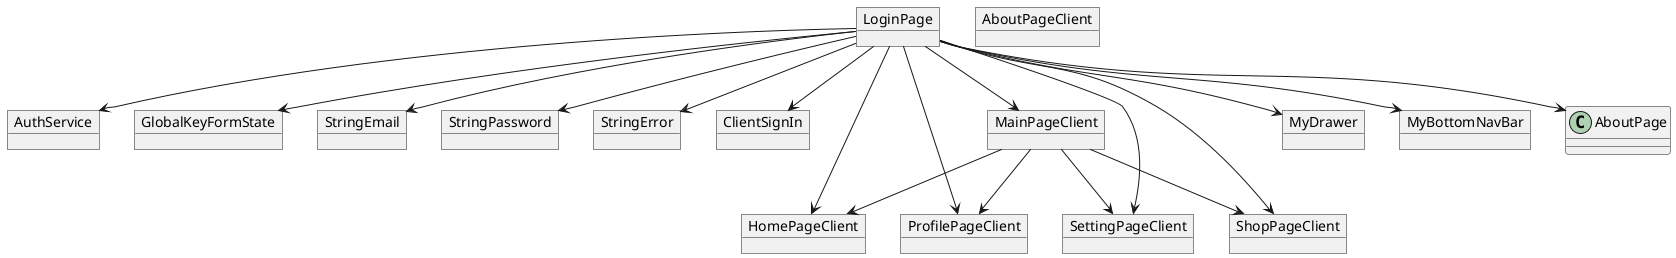 @startuml BarrelSnap_ObjectDiagram

object LoginPage
object AuthService
object GlobalKeyFormState
object StringEmail
object StringPassword
object StringError


object AboutPageClient

object ClientSignIn

object HomePageClient

object MainPageClient

object MyDrawer

object MyBottomNavBar

object ProfilePageClient

object SettingPageClient

object ShopPageClient

LoginPage --> AuthService
LoginPage --> GlobalKeyFormState
LoginPage --> StringEmail
LoginPage --> StringPassword
LoginPage --> StringError

LoginPage --> AboutPage

LoginPage --> ClientSignIn
LoginPage --> HomePageClient
LoginPage --> MainPageClient
LoginPage --> MyDrawer
LoginPage --> MyBottomNavBar
LoginPage --> ProfilePageClient
LoginPage --> SettingPageClient
LoginPage --> ShopPageClient

MainPageClient --> HomePageClient
MainPageClient --> ShopPageClient
MainPageClient --> ProfilePageClient
MainPageClient --> SettingPageClient

@enduml
